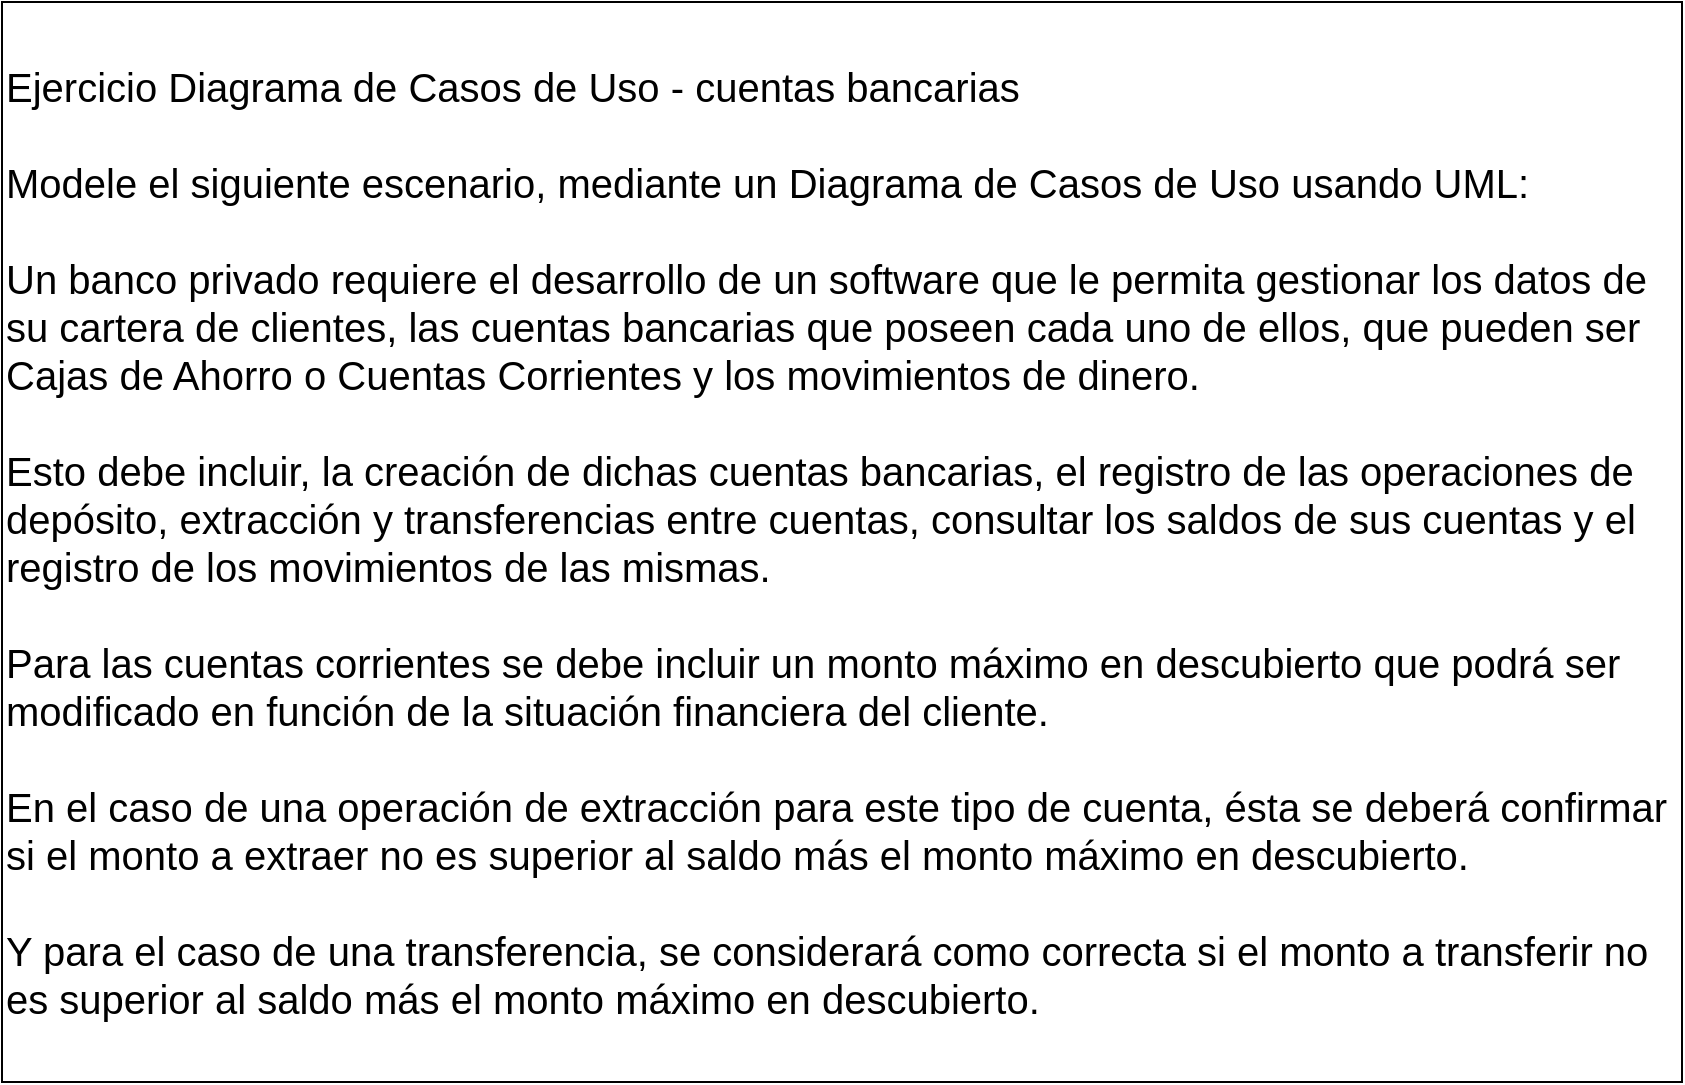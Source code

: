 <mxfile version="27.0.9">
  <diagram name="Página-1" id="-wFxdBlby1XKPPebEJTD">
    <mxGraphModel dx="2154" dy="1878" grid="1" gridSize="10" guides="1" tooltips="1" connect="1" arrows="1" fold="1" page="1" pageScale="1" pageWidth="827" pageHeight="1169" math="0" shadow="0">
      <root>
        <mxCell id="0" />
        <mxCell id="1" parent="0" />
        <mxCell id="Rsvjbp8aXM3X0UAH0wtk-1" value="Ejercicio Diagrama de Casos de Uso - cuentas bancarias&lt;br&gt;&lt;br&gt;Modele el siguiente escenario, mediante un Diagrama de Casos de Uso usando UML:&lt;br&gt;&lt;br&gt;Un banco privado requiere el desarrollo de un software que le permita gestionar los datos de su cartera de clientes, las cuentas bancarias que poseen cada uno de ellos, que pueden ser Cajas de Ahorro o Cuentas Corrientes y los movimientos de dinero. &lt;br&gt;&lt;br&gt;Esto debe incluir, la creación de dichas cuentas bancarias, el registro de las operaciones de depósito, extracción y transferencias entre cuentas, consultar los saldos de sus cuentas y el registro de los movimientos de las mismas.&lt;br&gt;&lt;br&gt;Para las cuentas corrientes se debe incluir un monto máximo en descubierto que podrá ser&lt;br&gt;modificado en función de la situación financiera del cliente.&lt;br&gt;&lt;br&gt;En el caso de una operación de extracción para este tipo de cuenta, ésta se deberá confirmar si el monto a extraer no es superior al saldo más el monto máximo en descubierto. &lt;br&gt;&lt;br&gt;Y para el caso de una transferencia, se considerará como correcta si el monto a transferir no es superior al saldo más el monto máximo en descubierto." style="rounded=0;whiteSpace=wrap;html=1;fontSize=20;align=left;" vertex="1" parent="1">
          <mxGeometry x="-670" y="-340" width="840" height="540" as="geometry" />
        </mxCell>
      </root>
    </mxGraphModel>
  </diagram>
</mxfile>
